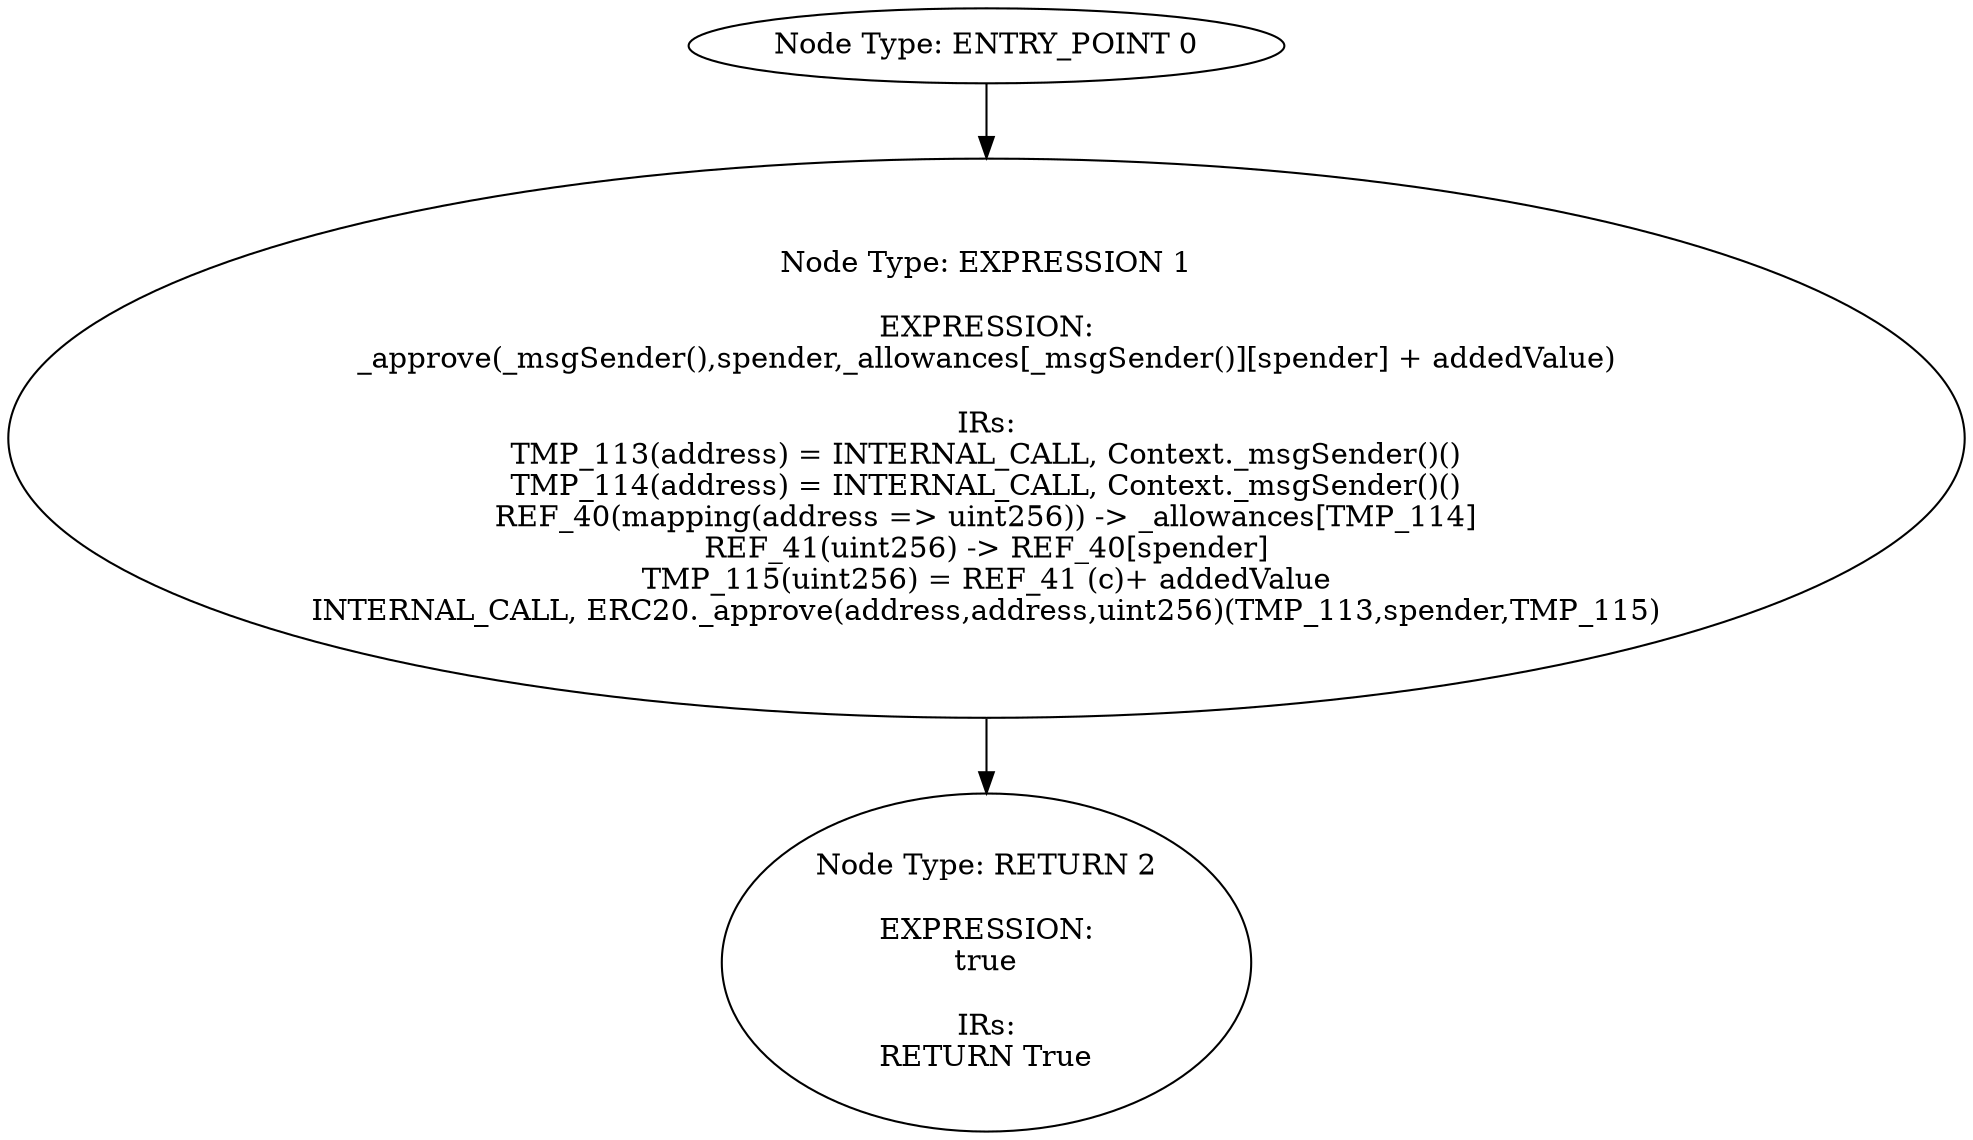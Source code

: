 digraph{
0[label="Node Type: ENTRY_POINT 0
"];
0->1;
1[label="Node Type: EXPRESSION 1

EXPRESSION:
_approve(_msgSender(),spender,_allowances[_msgSender()][spender] + addedValue)

IRs:
TMP_113(address) = INTERNAL_CALL, Context._msgSender()()
TMP_114(address) = INTERNAL_CALL, Context._msgSender()()
REF_40(mapping(address => uint256)) -> _allowances[TMP_114]
REF_41(uint256) -> REF_40[spender]
TMP_115(uint256) = REF_41 (c)+ addedValue
INTERNAL_CALL, ERC20._approve(address,address,uint256)(TMP_113,spender,TMP_115)"];
1->2;
2[label="Node Type: RETURN 2

EXPRESSION:
true

IRs:
RETURN True"];
}
